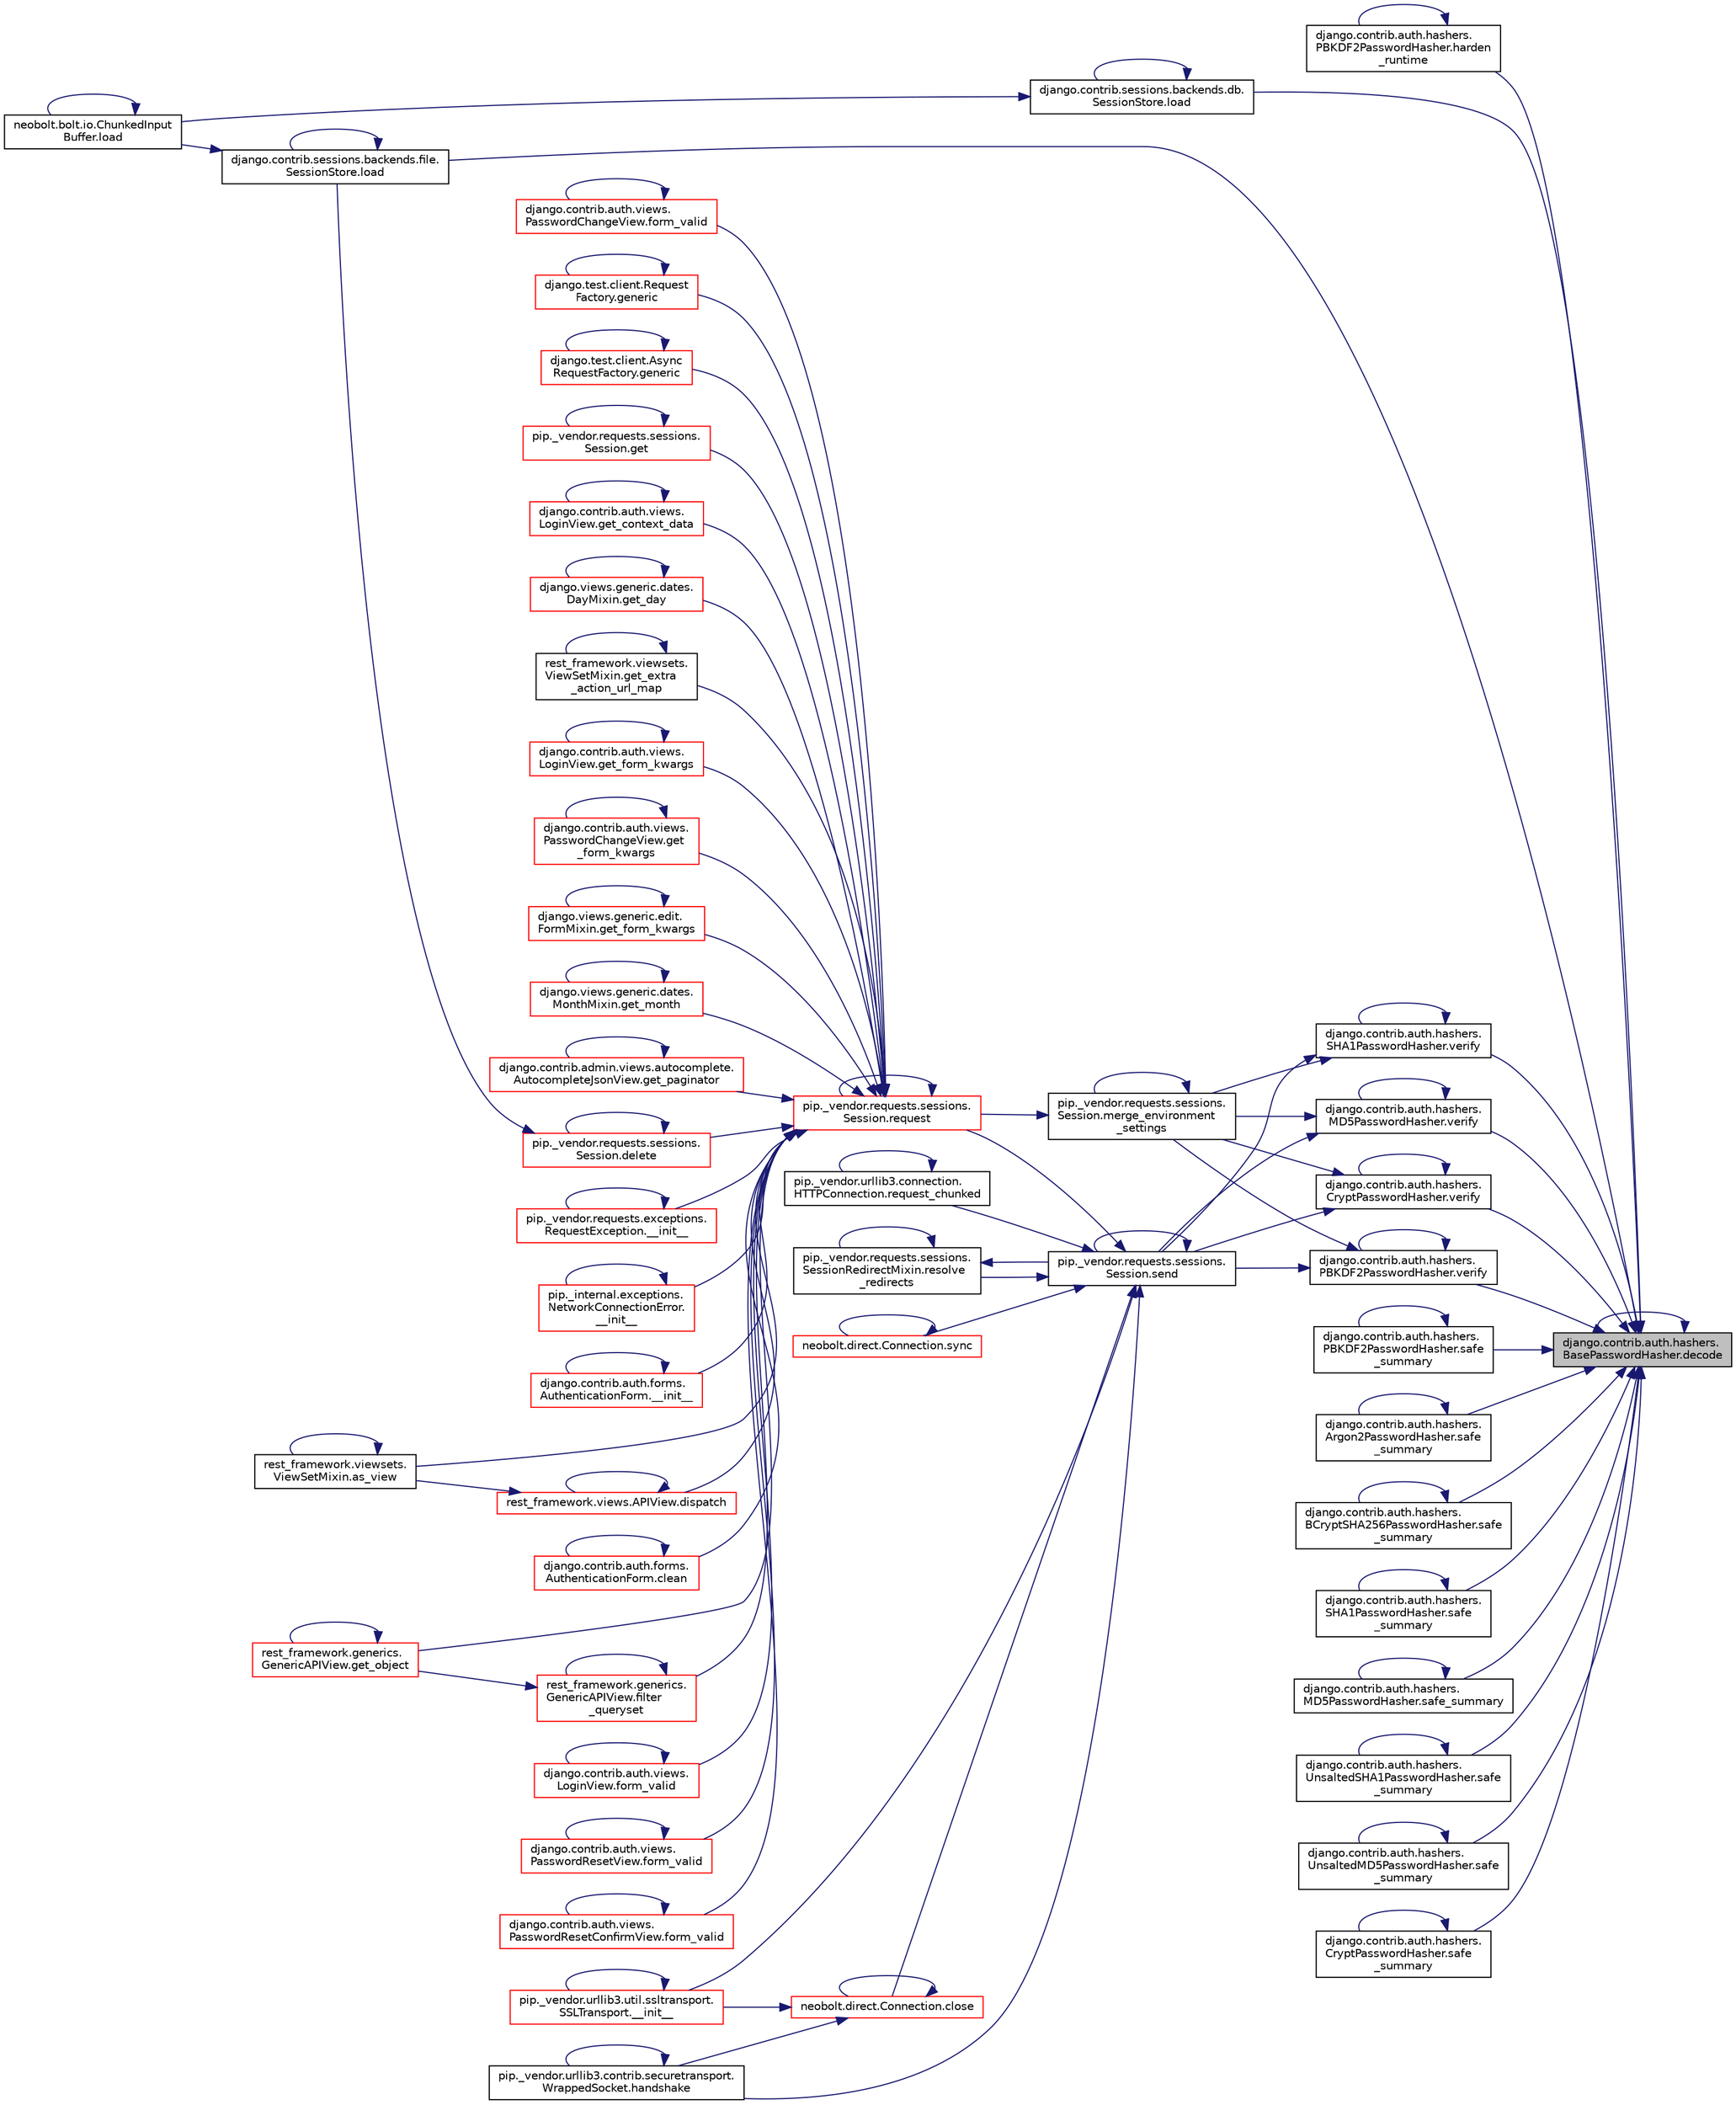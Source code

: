 digraph "django.contrib.auth.hashers.BasePasswordHasher.decode"
{
 // LATEX_PDF_SIZE
  edge [fontname="Helvetica",fontsize="10",labelfontname="Helvetica",labelfontsize="10"];
  node [fontname="Helvetica",fontsize="10",shape=record];
  rankdir="RL";
  Node1 [label="django.contrib.auth.hashers.\lBasePasswordHasher.decode",height=0.2,width=0.4,color="black", fillcolor="grey75", style="filled", fontcolor="black",tooltip=" "];
  Node1 -> Node1 [dir="back",color="midnightblue",fontsize="10",style="solid",fontname="Helvetica"];
  Node1 -> Node2 [dir="back",color="midnightblue",fontsize="10",style="solid",fontname="Helvetica"];
  Node2 [label="django.contrib.auth.hashers.\lPBKDF2PasswordHasher.harden\l_runtime",height=0.2,width=0.4,color="black", fillcolor="white", style="filled",URL="$dc/d2f/classdjango_1_1contrib_1_1auth_1_1hashers_1_1_p_b_k_d_f2_password_hasher.html#a29ba33d60cba923a3372f2d0085fa874",tooltip=" "];
  Node2 -> Node2 [dir="back",color="midnightblue",fontsize="10",style="solid",fontname="Helvetica"];
  Node1 -> Node3 [dir="back",color="midnightblue",fontsize="10",style="solid",fontname="Helvetica"];
  Node3 [label="django.contrib.sessions.backends.db.\lSessionStore.load",height=0.2,width=0.4,color="black", fillcolor="white", style="filled",URL="$d2/d1a/classdjango_1_1contrib_1_1sessions_1_1backends_1_1db_1_1_session_store.html#acf69a521dd775ace6dfb33295f52424a",tooltip=" "];
  Node3 -> Node3 [dir="back",color="midnightblue",fontsize="10",style="solid",fontname="Helvetica"];
  Node3 -> Node4 [dir="back",color="midnightblue",fontsize="10",style="solid",fontname="Helvetica"];
  Node4 [label="neobolt.bolt.io.ChunkedInput\lBuffer.load",height=0.2,width=0.4,color="black", fillcolor="white", style="filled",URL="$da/de1/classneobolt_1_1bolt_1_1io_1_1_chunked_input_buffer.html#a6ef71adf656c14e8ed2229284fc1e7fe",tooltip=" "];
  Node4 -> Node4 [dir="back",color="midnightblue",fontsize="10",style="solid",fontname="Helvetica"];
  Node1 -> Node5 [dir="back",color="midnightblue",fontsize="10",style="solid",fontname="Helvetica"];
  Node5 [label="django.contrib.sessions.backends.file.\lSessionStore.load",height=0.2,width=0.4,color="black", fillcolor="white", style="filled",URL="$dc/dba/classdjango_1_1contrib_1_1sessions_1_1backends_1_1file_1_1_session_store.html#ae9d0410b8f413875b25556b8dc5b1ed1",tooltip=" "];
  Node5 -> Node5 [dir="back",color="midnightblue",fontsize="10",style="solid",fontname="Helvetica"];
  Node5 -> Node4 [dir="back",color="midnightblue",fontsize="10",style="solid",fontname="Helvetica"];
  Node1 -> Node6 [dir="back",color="midnightblue",fontsize="10",style="solid",fontname="Helvetica"];
  Node6 [label="django.contrib.auth.hashers.\lPBKDF2PasswordHasher.safe\l_summary",height=0.2,width=0.4,color="black", fillcolor="white", style="filled",URL="$dc/d2f/classdjango_1_1contrib_1_1auth_1_1hashers_1_1_p_b_k_d_f2_password_hasher.html#ae55be61a8ebef729d5c4e9d7f3600e14",tooltip=" "];
  Node6 -> Node6 [dir="back",color="midnightblue",fontsize="10",style="solid",fontname="Helvetica"];
  Node1 -> Node7 [dir="back",color="midnightblue",fontsize="10",style="solid",fontname="Helvetica"];
  Node7 [label="django.contrib.auth.hashers.\lArgon2PasswordHasher.safe\l_summary",height=0.2,width=0.4,color="black", fillcolor="white", style="filled",URL="$d9/d60/classdjango_1_1contrib_1_1auth_1_1hashers_1_1_argon2_password_hasher.html#aa77f13124f2eec8b05093fd4edf9f8aa",tooltip=" "];
  Node7 -> Node7 [dir="back",color="midnightblue",fontsize="10",style="solid",fontname="Helvetica"];
  Node1 -> Node8 [dir="back",color="midnightblue",fontsize="10",style="solid",fontname="Helvetica"];
  Node8 [label="django.contrib.auth.hashers.\lBCryptSHA256PasswordHasher.safe\l_summary",height=0.2,width=0.4,color="black", fillcolor="white", style="filled",URL="$d6/d8a/classdjango_1_1contrib_1_1auth_1_1hashers_1_1_b_crypt_s_h_a256_password_hasher.html#a2efadd62f7ed8e10a1c9423bff94714d",tooltip=" "];
  Node8 -> Node8 [dir="back",color="midnightblue",fontsize="10",style="solid",fontname="Helvetica"];
  Node1 -> Node9 [dir="back",color="midnightblue",fontsize="10",style="solid",fontname="Helvetica"];
  Node9 [label="django.contrib.auth.hashers.\lSHA1PasswordHasher.safe\l_summary",height=0.2,width=0.4,color="black", fillcolor="white", style="filled",URL="$d2/d98/classdjango_1_1contrib_1_1auth_1_1hashers_1_1_s_h_a1_password_hasher.html#af868450ef1ad331758128a90dc5b48ec",tooltip=" "];
  Node9 -> Node9 [dir="back",color="midnightblue",fontsize="10",style="solid",fontname="Helvetica"];
  Node1 -> Node10 [dir="back",color="midnightblue",fontsize="10",style="solid",fontname="Helvetica"];
  Node10 [label="django.contrib.auth.hashers.\lMD5PasswordHasher.safe_summary",height=0.2,width=0.4,color="black", fillcolor="white", style="filled",URL="$d6/d56/classdjango_1_1contrib_1_1auth_1_1hashers_1_1_m_d5_password_hasher.html#a95c1ea0d9bc8b1c674cfca3652fccb37",tooltip=" "];
  Node10 -> Node10 [dir="back",color="midnightblue",fontsize="10",style="solid",fontname="Helvetica"];
  Node1 -> Node11 [dir="back",color="midnightblue",fontsize="10",style="solid",fontname="Helvetica"];
  Node11 [label="django.contrib.auth.hashers.\lUnsaltedSHA1PasswordHasher.safe\l_summary",height=0.2,width=0.4,color="black", fillcolor="white", style="filled",URL="$df/d8d/classdjango_1_1contrib_1_1auth_1_1hashers_1_1_unsalted_s_h_a1_password_hasher.html#a26c8bfe86e7ecea2e05849ce5d9be361",tooltip=" "];
  Node11 -> Node11 [dir="back",color="midnightblue",fontsize="10",style="solid",fontname="Helvetica"];
  Node1 -> Node12 [dir="back",color="midnightblue",fontsize="10",style="solid",fontname="Helvetica"];
  Node12 [label="django.contrib.auth.hashers.\lUnsaltedMD5PasswordHasher.safe\l_summary",height=0.2,width=0.4,color="black", fillcolor="white", style="filled",URL="$de/d8b/classdjango_1_1contrib_1_1auth_1_1hashers_1_1_unsalted_m_d5_password_hasher.html#a42130d2a57bca8785c529647a1276cc3",tooltip=" "];
  Node12 -> Node12 [dir="back",color="midnightblue",fontsize="10",style="solid",fontname="Helvetica"];
  Node1 -> Node13 [dir="back",color="midnightblue",fontsize="10",style="solid",fontname="Helvetica"];
  Node13 [label="django.contrib.auth.hashers.\lCryptPasswordHasher.safe\l_summary",height=0.2,width=0.4,color="black", fillcolor="white", style="filled",URL="$df/df8/classdjango_1_1contrib_1_1auth_1_1hashers_1_1_crypt_password_hasher.html#ab0ca4684e070eaa99d75fc5fce78cb72",tooltip=" "];
  Node13 -> Node13 [dir="back",color="midnightblue",fontsize="10",style="solid",fontname="Helvetica"];
  Node1 -> Node14 [dir="back",color="midnightblue",fontsize="10",style="solid",fontname="Helvetica"];
  Node14 [label="django.contrib.auth.hashers.\lPBKDF2PasswordHasher.verify",height=0.2,width=0.4,color="black", fillcolor="white", style="filled",URL="$dc/d2f/classdjango_1_1contrib_1_1auth_1_1hashers_1_1_p_b_k_d_f2_password_hasher.html#a14c0a7adc14fcb67d582dba632654730",tooltip=" "];
  Node14 -> Node15 [dir="back",color="midnightblue",fontsize="10",style="solid",fontname="Helvetica"];
  Node15 [label="pip._vendor.requests.sessions.\lSession.merge_environment\l_settings",height=0.2,width=0.4,color="black", fillcolor="white", style="filled",URL="$da/de9/classpip_1_1__vendor_1_1requests_1_1sessions_1_1_session.html#a281aa976ac215f2b76d4309e4091a7a4",tooltip=" "];
  Node15 -> Node15 [dir="back",color="midnightblue",fontsize="10",style="solid",fontname="Helvetica"];
  Node15 -> Node16 [dir="back",color="midnightblue",fontsize="10",style="solid",fontname="Helvetica"];
  Node16 [label="pip._vendor.requests.sessions.\lSession.request",height=0.2,width=0.4,color="red", fillcolor="white", style="filled",URL="$da/de9/classpip_1_1__vendor_1_1requests_1_1sessions_1_1_session.html#a718b60e99280c6ef1a346cb6dc0a90c8",tooltip=" "];
  Node16 -> Node17 [dir="back",color="midnightblue",fontsize="10",style="solid",fontname="Helvetica"];
  Node17 [label="pip._vendor.requests.exceptions.\lRequestException.__init__",height=0.2,width=0.4,color="red", fillcolor="white", style="filled",URL="$df/d94/classpip_1_1__vendor_1_1requests_1_1exceptions_1_1_request_exception.html#a8fc54b3d119b656141d4048103b646ee",tooltip=" "];
  Node17 -> Node17 [dir="back",color="midnightblue",fontsize="10",style="solid",fontname="Helvetica"];
  Node16 -> Node260 [dir="back",color="midnightblue",fontsize="10",style="solid",fontname="Helvetica"];
  Node260 [label="pip._internal.exceptions.\lNetworkConnectionError.\l__init__",height=0.2,width=0.4,color="red", fillcolor="white", style="filled",URL="$db/dd8/classpip_1_1__internal_1_1exceptions_1_1_network_connection_error.html#a2c74d67d3b756bc1a611bcd6180dd4e7",tooltip=" "];
  Node260 -> Node260 [dir="back",color="midnightblue",fontsize="10",style="solid",fontname="Helvetica"];
  Node16 -> Node261 [dir="back",color="midnightblue",fontsize="10",style="solid",fontname="Helvetica"];
  Node261 [label="django.contrib.auth.forms.\lAuthenticationForm.__init__",height=0.2,width=0.4,color="red", fillcolor="white", style="filled",URL="$d3/d34/classdjango_1_1contrib_1_1auth_1_1forms_1_1_authentication_form.html#a34702050cb604152ce2d6080dcb745b8",tooltip=" "];
  Node261 -> Node261 [dir="back",color="midnightblue",fontsize="10",style="solid",fontname="Helvetica"];
  Node16 -> Node262 [dir="back",color="midnightblue",fontsize="10",style="solid",fontname="Helvetica"];
  Node262 [label="rest_framework.viewsets.\lViewSetMixin.as_view",height=0.2,width=0.4,color="black", fillcolor="white", style="filled",URL="$d9/d8d/classrest__framework_1_1viewsets_1_1_view_set_mixin.html#ab57221a68375dfaf9b829641d1c712e4",tooltip=" "];
  Node262 -> Node262 [dir="back",color="midnightblue",fontsize="10",style="solid",fontname="Helvetica"];
  Node16 -> Node263 [dir="back",color="midnightblue",fontsize="10",style="solid",fontname="Helvetica"];
  Node263 [label="django.contrib.auth.forms.\lAuthenticationForm.clean",height=0.2,width=0.4,color="red", fillcolor="white", style="filled",URL="$d3/d34/classdjango_1_1contrib_1_1auth_1_1forms_1_1_authentication_form.html#a7582ce605c846d85757b967f54ebbb3b",tooltip=" "];
  Node263 -> Node263 [dir="back",color="midnightblue",fontsize="10",style="solid",fontname="Helvetica"];
  Node16 -> Node428 [dir="back",color="midnightblue",fontsize="10",style="solid",fontname="Helvetica"];
  Node428 [label="pip._vendor.requests.sessions.\lSession.delete",height=0.2,width=0.4,color="red", fillcolor="white", style="filled",URL="$da/de9/classpip_1_1__vendor_1_1requests_1_1sessions_1_1_session.html#a10a0d9552a108655ec064bd587678247",tooltip=" "];
  Node428 -> Node428 [dir="back",color="midnightblue",fontsize="10",style="solid",fontname="Helvetica"];
  Node428 -> Node5 [dir="back",color="midnightblue",fontsize="10",style="solid",fontname="Helvetica"];
  Node16 -> Node429 [dir="back",color="midnightblue",fontsize="10",style="solid",fontname="Helvetica"];
  Node429 [label="rest_framework.views.APIView.dispatch",height=0.2,width=0.4,color="red", fillcolor="white", style="filled",URL="$d3/d7d/classrest__framework_1_1views_1_1_a_p_i_view.html#ac546f29e049369a62a3bd24a3f596c71",tooltip=" "];
  Node429 -> Node262 [dir="back",color="midnightblue",fontsize="10",style="solid",fontname="Helvetica"];
  Node429 -> Node429 [dir="back",color="midnightblue",fontsize="10",style="solid",fontname="Helvetica"];
  Node16 -> Node430 [dir="back",color="midnightblue",fontsize="10",style="solid",fontname="Helvetica"];
  Node430 [label="rest_framework.generics.\lGenericAPIView.filter\l_queryset",height=0.2,width=0.4,color="red", fillcolor="white", style="filled",URL="$d9/d8f/classrest__framework_1_1generics_1_1_generic_a_p_i_view.html#a8e83d5246dc3bc05d0228ffbd3fa9297",tooltip=" "];
  Node430 -> Node430 [dir="back",color="midnightblue",fontsize="10",style="solid",fontname="Helvetica"];
  Node430 -> Node434 [dir="back",color="midnightblue",fontsize="10",style="solid",fontname="Helvetica"];
  Node434 [label="rest_framework.generics.\lGenericAPIView.get_object",height=0.2,width=0.4,color="red", fillcolor="white", style="filled",URL="$d9/d8f/classrest__framework_1_1generics_1_1_generic_a_p_i_view.html#af19daba665c7e3f1329658f71f0dbc1c",tooltip=" "];
  Node434 -> Node434 [dir="back",color="midnightblue",fontsize="10",style="solid",fontname="Helvetica"];
  Node16 -> Node416 [dir="back",color="midnightblue",fontsize="10",style="solid",fontname="Helvetica"];
  Node416 [label="django.contrib.auth.views.\lLoginView.form_valid",height=0.2,width=0.4,color="red", fillcolor="white", style="filled",URL="$dd/d60/classdjango_1_1contrib_1_1auth_1_1views_1_1_login_view.html#a579dcaf480c70b0e02887a5a35a7eae0",tooltip=" "];
  Node416 -> Node416 [dir="back",color="midnightblue",fontsize="10",style="solid",fontname="Helvetica"];
  Node16 -> Node450 [dir="back",color="midnightblue",fontsize="10",style="solid",fontname="Helvetica"];
  Node450 [label="django.contrib.auth.views.\lPasswordResetView.form_valid",height=0.2,width=0.4,color="red", fillcolor="white", style="filled",URL="$d0/d2f/classdjango_1_1contrib_1_1auth_1_1views_1_1_password_reset_view.html#a0265c76f56022650ec841d6d3f2a20de",tooltip=" "];
  Node450 -> Node450 [dir="back",color="midnightblue",fontsize="10",style="solid",fontname="Helvetica"];
  Node16 -> Node451 [dir="back",color="midnightblue",fontsize="10",style="solid",fontname="Helvetica"];
  Node451 [label="django.contrib.auth.views.\lPasswordResetConfirmView.form_valid",height=0.2,width=0.4,color="red", fillcolor="white", style="filled",URL="$da/d2d/classdjango_1_1contrib_1_1auth_1_1views_1_1_password_reset_confirm_view.html#a4f998ba90f4c979f0af771504f9f1379",tooltip=" "];
  Node451 -> Node451 [dir="back",color="midnightblue",fontsize="10",style="solid",fontname="Helvetica"];
  Node16 -> Node452 [dir="back",color="midnightblue",fontsize="10",style="solid",fontname="Helvetica"];
  Node452 [label="django.contrib.auth.views.\lPasswordChangeView.form_valid",height=0.2,width=0.4,color="red", fillcolor="white", style="filled",URL="$d6/de8/classdjango_1_1contrib_1_1auth_1_1views_1_1_password_change_view.html#a809e1f6e2e22fd3199b7236bbb90e2da",tooltip=" "];
  Node452 -> Node452 [dir="back",color="midnightblue",fontsize="10",style="solid",fontname="Helvetica"];
  Node16 -> Node453 [dir="back",color="midnightblue",fontsize="10",style="solid",fontname="Helvetica"];
  Node453 [label="django.test.client.Request\lFactory.generic",height=0.2,width=0.4,color="red", fillcolor="white", style="filled",URL="$db/d7f/classdjango_1_1test_1_1client_1_1_request_factory.html#a3c9694a635970d08cea3d0797fe4a41f",tooltip=" "];
  Node453 -> Node453 [dir="back",color="midnightblue",fontsize="10",style="solid",fontname="Helvetica"];
  Node16 -> Node461 [dir="back",color="midnightblue",fontsize="10",style="solid",fontname="Helvetica"];
  Node461 [label="django.test.client.Async\lRequestFactory.generic",height=0.2,width=0.4,color="red", fillcolor="white", style="filled",URL="$d6/de5/classdjango_1_1test_1_1client_1_1_async_request_factory.html#ad24a6bfecd117237b4d6181f3d9fad6a",tooltip=" "];
  Node461 -> Node461 [dir="back",color="midnightblue",fontsize="10",style="solid",fontname="Helvetica"];
  Node16 -> Node462 [dir="back",color="midnightblue",fontsize="10",style="solid",fontname="Helvetica"];
  Node462 [label="pip._vendor.requests.sessions.\lSession.get",height=0.2,width=0.4,color="red", fillcolor="white", style="filled",URL="$da/de9/classpip_1_1__vendor_1_1requests_1_1sessions_1_1_session.html#a637a2a933183e90943aabeab91d0e475",tooltip=" "];
  Node462 -> Node462 [dir="back",color="midnightblue",fontsize="10",style="solid",fontname="Helvetica"];
  Node16 -> Node371 [dir="back",color="midnightblue",fontsize="10",style="solid",fontname="Helvetica"];
  Node371 [label="django.contrib.auth.views.\lLoginView.get_context_data",height=0.2,width=0.4,color="red", fillcolor="white", style="filled",URL="$dd/d60/classdjango_1_1contrib_1_1auth_1_1views_1_1_login_view.html#acff2e1c7aa1e0c6dc66cb3e8e26a5ea1",tooltip=" "];
  Node371 -> Node371 [dir="back",color="midnightblue",fontsize="10",style="solid",fontname="Helvetica"];
  Node16 -> Node463 [dir="back",color="midnightblue",fontsize="10",style="solid",fontname="Helvetica"];
  Node463 [label="django.views.generic.dates.\lDayMixin.get_day",height=0.2,width=0.4,color="red", fillcolor="white", style="filled",URL="$db/d20/classdjango_1_1views_1_1generic_1_1dates_1_1_day_mixin.html#a64010d8b7ba7da12f3a6bafd4abb7d81",tooltip=" "];
  Node463 -> Node463 [dir="back",color="midnightblue",fontsize="10",style="solid",fontname="Helvetica"];
  Node16 -> Node466 [dir="back",color="midnightblue",fontsize="10",style="solid",fontname="Helvetica"];
  Node466 [label="rest_framework.viewsets.\lViewSetMixin.get_extra\l_action_url_map",height=0.2,width=0.4,color="black", fillcolor="white", style="filled",URL="$d9/d8d/classrest__framework_1_1viewsets_1_1_view_set_mixin.html#a9dfc0206c4fd25250dcde1dd0d8739f0",tooltip=" "];
  Node466 -> Node466 [dir="back",color="midnightblue",fontsize="10",style="solid",fontname="Helvetica"];
  Node16 -> Node467 [dir="back",color="midnightblue",fontsize="10",style="solid",fontname="Helvetica"];
  Node467 [label="django.contrib.auth.views.\lLoginView.get_form_kwargs",height=0.2,width=0.4,color="red", fillcolor="white", style="filled",URL="$dd/d60/classdjango_1_1contrib_1_1auth_1_1views_1_1_login_view.html#acfe4d8339fbf103b4d0a3ab00ca515cb",tooltip=" "];
  Node467 -> Node467 [dir="back",color="midnightblue",fontsize="10",style="solid",fontname="Helvetica"];
  Node16 -> Node475 [dir="back",color="midnightblue",fontsize="10",style="solid",fontname="Helvetica"];
  Node475 [label="django.contrib.auth.views.\lPasswordChangeView.get\l_form_kwargs",height=0.2,width=0.4,color="red", fillcolor="white", style="filled",URL="$d6/de8/classdjango_1_1contrib_1_1auth_1_1views_1_1_password_change_view.html#a819ee3cbfcf3ce40a8a1aa66bef97850",tooltip=" "];
  Node475 -> Node475 [dir="back",color="midnightblue",fontsize="10",style="solid",fontname="Helvetica"];
  Node16 -> Node476 [dir="back",color="midnightblue",fontsize="10",style="solid",fontname="Helvetica"];
  Node476 [label="django.views.generic.edit.\lFormMixin.get_form_kwargs",height=0.2,width=0.4,color="red", fillcolor="white", style="filled",URL="$df/d6a/classdjango_1_1views_1_1generic_1_1edit_1_1_form_mixin.html#a39553a35fb3f5f55c90d9f6355a57b78",tooltip=" "];
  Node476 -> Node476 [dir="back",color="midnightblue",fontsize="10",style="solid",fontname="Helvetica"];
  Node16 -> Node477 [dir="back",color="midnightblue",fontsize="10",style="solid",fontname="Helvetica"];
  Node477 [label="django.views.generic.dates.\lMonthMixin.get_month",height=0.2,width=0.4,color="red", fillcolor="white", style="filled",URL="$de/d58/classdjango_1_1views_1_1generic_1_1dates_1_1_month_mixin.html#a1279c3c7a535b838a7693db7689a170d",tooltip=" "];
  Node477 -> Node477 [dir="back",color="midnightblue",fontsize="10",style="solid",fontname="Helvetica"];
  Node16 -> Node434 [dir="back",color="midnightblue",fontsize="10",style="solid",fontname="Helvetica"];
  Node16 -> Node479 [dir="back",color="midnightblue",fontsize="10",style="solid",fontname="Helvetica"];
  Node479 [label="django.contrib.admin.views.autocomplete.\lAutocompleteJsonView.get_paginator",height=0.2,width=0.4,color="red", fillcolor="white", style="filled",URL="$d5/d24/classdjango_1_1contrib_1_1admin_1_1views_1_1autocomplete_1_1_autocomplete_json_view.html#a04246dcdf4d4214e4f07e65279dbae92",tooltip=" "];
  Node479 -> Node479 [dir="back",color="midnightblue",fontsize="10",style="solid",fontname="Helvetica"];
  Node16 -> Node16 [dir="back",color="midnightblue",fontsize="10",style="solid",fontname="Helvetica"];
  Node14 -> Node143 [dir="back",color="midnightblue",fontsize="10",style="solid",fontname="Helvetica"];
  Node143 [label="pip._vendor.requests.sessions.\lSession.send",height=0.2,width=0.4,color="black", fillcolor="white", style="filled",URL="$da/de9/classpip_1_1__vendor_1_1requests_1_1sessions_1_1_session.html#ae8fcb76dca3180b80dfd66c07587aeb2",tooltip=" "];
  Node143 -> Node114 [dir="back",color="midnightblue",fontsize="10",style="solid",fontname="Helvetica"];
  Node114 [label="pip._vendor.urllib3.util.ssltransport.\lSSLTransport.__init__",height=0.2,width=0.4,color="red", fillcolor="white", style="filled",URL="$d5/d5b/classpip_1_1__vendor_1_1urllib3_1_1util_1_1ssltransport_1_1_s_s_l_transport.html#a732f5816c7be7853f2549ffabbfdc1df",tooltip=" "];
  Node114 -> Node114 [dir="back",color="midnightblue",fontsize="10",style="solid",fontname="Helvetica"];
  Node143 -> Node144 [dir="back",color="midnightblue",fontsize="10",style="solid",fontname="Helvetica"];
  Node144 [label="neobolt.direct.Connection.close",height=0.2,width=0.4,color="red", fillcolor="white", style="filled",URL="$d8/db4/classneobolt_1_1direct_1_1_connection.html#af0b5cc8672b0f72f3b3e681ff0608519",tooltip=" "];
  Node144 -> Node114 [dir="back",color="midnightblue",fontsize="10",style="solid",fontname="Helvetica"];
  Node144 -> Node144 [dir="back",color="midnightblue",fontsize="10",style="solid",fontname="Helvetica"];
  Node144 -> Node124 [dir="back",color="midnightblue",fontsize="10",style="solid",fontname="Helvetica"];
  Node124 [label="pip._vendor.urllib3.contrib.securetransport.\lWrappedSocket.handshake",height=0.2,width=0.4,color="black", fillcolor="white", style="filled",URL="$da/dfd/classpip_1_1__vendor_1_1urllib3_1_1contrib_1_1securetransport_1_1_wrapped_socket.html#a4dff747225797a2242238d7e073fa79b",tooltip=" "];
  Node124 -> Node124 [dir="back",color="midnightblue",fontsize="10",style="solid",fontname="Helvetica"];
  Node143 -> Node124 [dir="back",color="midnightblue",fontsize="10",style="solid",fontname="Helvetica"];
  Node143 -> Node16 [dir="back",color="midnightblue",fontsize="10",style="solid",fontname="Helvetica"];
  Node143 -> Node149 [dir="back",color="midnightblue",fontsize="10",style="solid",fontname="Helvetica"];
  Node149 [label="pip._vendor.urllib3.connection.\lHTTPConnection.request_chunked",height=0.2,width=0.4,color="black", fillcolor="white", style="filled",URL="$d2/d75/classpip_1_1__vendor_1_1urllib3_1_1connection_1_1_h_t_t_p_connection.html#ad0ce9861382a0268d64ee1d58d3d83c4",tooltip=" "];
  Node149 -> Node149 [dir="back",color="midnightblue",fontsize="10",style="solid",fontname="Helvetica"];
  Node143 -> Node150 [dir="back",color="midnightblue",fontsize="10",style="solid",fontname="Helvetica"];
  Node150 [label="pip._vendor.requests.sessions.\lSessionRedirectMixin.resolve\l_redirects",height=0.2,width=0.4,color="black", fillcolor="white", style="filled",URL="$d3/def/classpip_1_1__vendor_1_1requests_1_1sessions_1_1_session_redirect_mixin.html#af9bcf31587685a33dbbb517f8e1b71b3",tooltip=" "];
  Node150 -> Node150 [dir="back",color="midnightblue",fontsize="10",style="solid",fontname="Helvetica"];
  Node150 -> Node143 [dir="back",color="midnightblue",fontsize="10",style="solid",fontname="Helvetica"];
  Node143 -> Node143 [dir="back",color="midnightblue",fontsize="10",style="solid",fontname="Helvetica"];
  Node143 -> Node91 [dir="back",color="midnightblue",fontsize="10",style="solid",fontname="Helvetica"];
  Node91 [label="neobolt.direct.Connection.sync",height=0.2,width=0.4,color="red", fillcolor="white", style="filled",URL="$d8/db4/classneobolt_1_1direct_1_1_connection.html#a2c3815aafec1d0287cebe3db1f3dd2dd",tooltip=" "];
  Node91 -> Node91 [dir="back",color="midnightblue",fontsize="10",style="solid",fontname="Helvetica"];
  Node14 -> Node14 [dir="back",color="midnightblue",fontsize="10",style="solid",fontname="Helvetica"];
  Node1 -> Node688 [dir="back",color="midnightblue",fontsize="10",style="solid",fontname="Helvetica"];
  Node688 [label="django.contrib.auth.hashers.\lSHA1PasswordHasher.verify",height=0.2,width=0.4,color="black", fillcolor="white", style="filled",URL="$d2/d98/classdjango_1_1contrib_1_1auth_1_1hashers_1_1_s_h_a1_password_hasher.html#a5a7efce9647022ac7210aaca2920c328",tooltip=" "];
  Node688 -> Node15 [dir="back",color="midnightblue",fontsize="10",style="solid",fontname="Helvetica"];
  Node688 -> Node143 [dir="back",color="midnightblue",fontsize="10",style="solid",fontname="Helvetica"];
  Node688 -> Node688 [dir="back",color="midnightblue",fontsize="10",style="solid",fontname="Helvetica"];
  Node1 -> Node689 [dir="back",color="midnightblue",fontsize="10",style="solid",fontname="Helvetica"];
  Node689 [label="django.contrib.auth.hashers.\lMD5PasswordHasher.verify",height=0.2,width=0.4,color="black", fillcolor="white", style="filled",URL="$d6/d56/classdjango_1_1contrib_1_1auth_1_1hashers_1_1_m_d5_password_hasher.html#a58cef15ef992c0f16395d7e01bbfdadc",tooltip=" "];
  Node689 -> Node15 [dir="back",color="midnightblue",fontsize="10",style="solid",fontname="Helvetica"];
  Node689 -> Node143 [dir="back",color="midnightblue",fontsize="10",style="solid",fontname="Helvetica"];
  Node689 -> Node689 [dir="back",color="midnightblue",fontsize="10",style="solid",fontname="Helvetica"];
  Node1 -> Node690 [dir="back",color="midnightblue",fontsize="10",style="solid",fontname="Helvetica"];
  Node690 [label="django.contrib.auth.hashers.\lCryptPasswordHasher.verify",height=0.2,width=0.4,color="black", fillcolor="white", style="filled",URL="$df/df8/classdjango_1_1contrib_1_1auth_1_1hashers_1_1_crypt_password_hasher.html#a5e37890ea62454a948e56b7b6d6b9371",tooltip=" "];
  Node690 -> Node15 [dir="back",color="midnightblue",fontsize="10",style="solid",fontname="Helvetica"];
  Node690 -> Node143 [dir="back",color="midnightblue",fontsize="10",style="solid",fontname="Helvetica"];
  Node690 -> Node690 [dir="back",color="midnightblue",fontsize="10",style="solid",fontname="Helvetica"];
}
